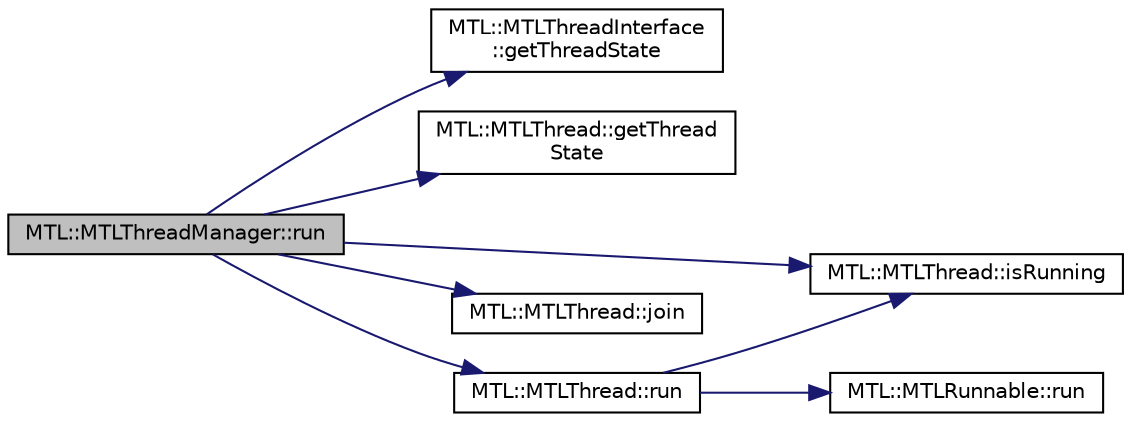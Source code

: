 digraph "MTL::MTLThreadManager::run"
{
 // LATEX_PDF_SIZE
  edge [fontname="Helvetica",fontsize="10",labelfontname="Helvetica",labelfontsize="10"];
  node [fontname="Helvetica",fontsize="10",shape=record];
  rankdir="LR";
  Node1 [label="MTL::MTLThreadManager::run",height=0.2,width=0.4,color="black", fillcolor="grey75", style="filled", fontcolor="black",tooltip="Start the thread manager."];
  Node1 -> Node2 [color="midnightblue",fontsize="10",style="solid",fontname="Helvetica"];
  Node2 [label="MTL::MTLThreadInterface\l::getThreadState",height=0.2,width=0.4,color="black", fillcolor="white", style="filled",URL="$dd/d69/classMTL_1_1MTLThreadInterface.html#af225df695ccb6f30fcb8b8dc05056bc2",tooltip="Get the Thread State object."];
  Node1 -> Node3 [color="midnightblue",fontsize="10",style="solid",fontname="Helvetica"];
  Node3 [label="MTL::MTLThread::getThread\lState",height=0.2,width=0.4,color="black", fillcolor="white", style="filled",URL="$dd/df5/classMTL_1_1MTLThread.html#a1acdb1f09de4ef1b4190e631e954e528",tooltip="Get the Thread State."];
  Node1 -> Node4 [color="midnightblue",fontsize="10",style="solid",fontname="Helvetica"];
  Node4 [label="MTL::MTLThread::isRunning",height=0.2,width=0.4,color="black", fillcolor="white", style="filled",URL="$dd/df5/classMTL_1_1MTLThread.html#aec8cfd545b4830ea113b3f025d8fa83f",tooltip="Check if the thread is running."];
  Node1 -> Node5 [color="midnightblue",fontsize="10",style="solid",fontname="Helvetica"];
  Node5 [label="MTL::MTLThread::join",height=0.2,width=0.4,color="black", fillcolor="white", style="filled",URL="$dd/df5/classMTL_1_1MTLThread.html#ab5a282b602cde5db0f1fcafa36f6dfb0",tooltip="Join the thread."];
  Node1 -> Node6 [color="midnightblue",fontsize="10",style="solid",fontname="Helvetica"];
  Node6 [label="MTL::MTLThread::run",height=0.2,width=0.4,color="black", fillcolor="white", style="filled",URL="$dd/df5/classMTL_1_1MTLThread.html#a2fedbec7c31e994cd79837898833954d",tooltip="Start the thread."];
  Node6 -> Node4 [color="midnightblue",fontsize="10",style="solid",fontname="Helvetica"];
  Node6 -> Node7 [color="midnightblue",fontsize="10",style="solid",fontname="Helvetica"];
  Node7 [label="MTL::MTLRunnable::run",height=0.2,width=0.4,color="black", fillcolor="white", style="filled",URL="$d8/da7/classMTL_1_1MTLRunnable.html#aace6740637b130b019b9b42a1bf11e02",tooltip="Run the runnable."];
}
